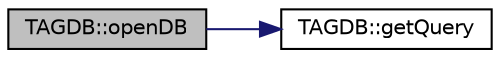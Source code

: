digraph "TAGDB::openDB"
{
 // INTERACTIVE_SVG=YES
 // LATEX_PDF_SIZE
  edge [fontname="Helvetica",fontsize="10",labelfontname="Helvetica",labelfontsize="10"];
  node [fontname="Helvetica",fontsize="10",shape=record];
  rankdir="LR";
  Node82 [label="TAGDB::openDB",height=0.2,width=0.4,color="black", fillcolor="grey75", style="filled", fontcolor="black",tooltip=" "];
  Node82 -> Node83 [color="midnightblue",fontsize="10",style="solid",fontname="Helvetica"];
  Node83 [label="TAGDB::getQuery",height=0.2,width=0.4,color="black", fillcolor="white", style="filled",URL="$class_t_a_g_d_b.html#ae90d363ffa72013cdfe742c606888432",tooltip=" "];
}
